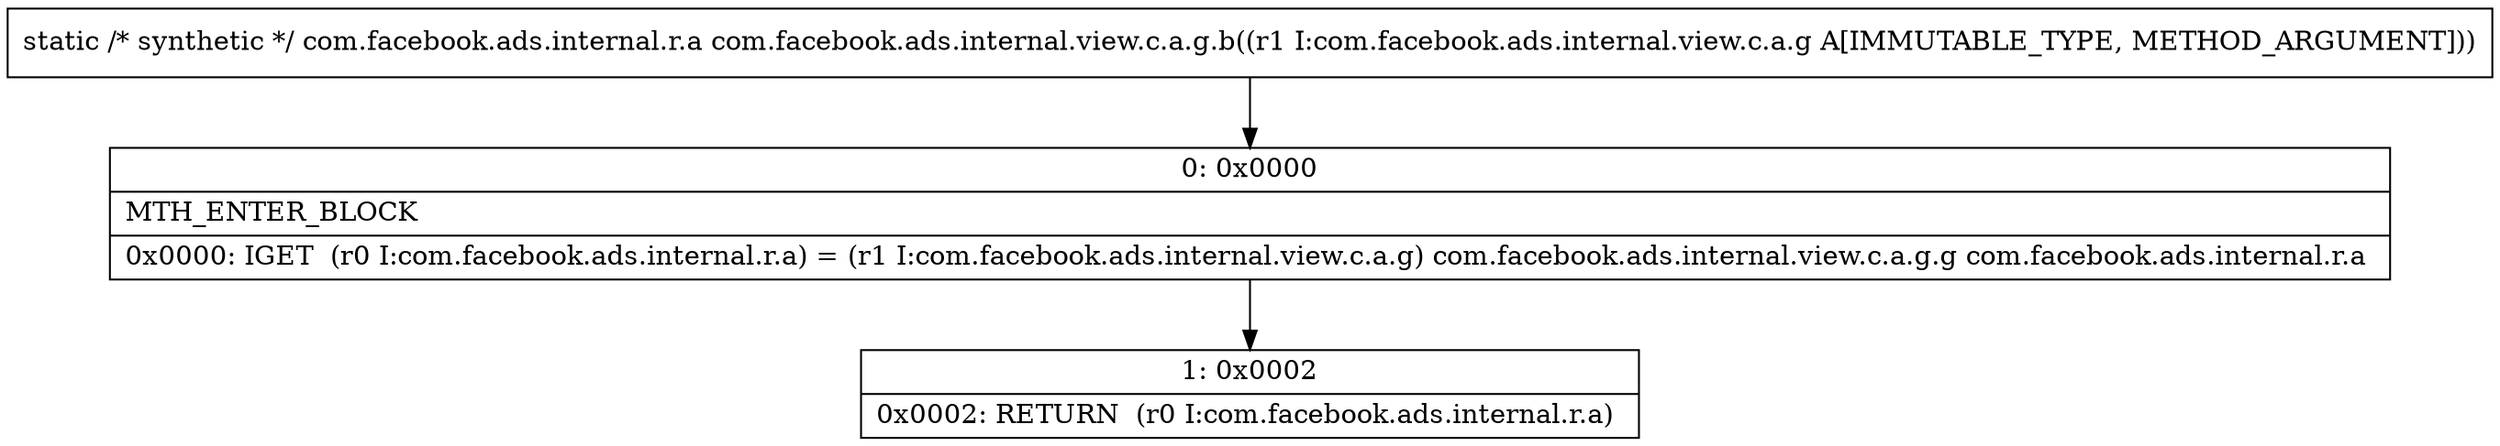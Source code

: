 digraph "CFG forcom.facebook.ads.internal.view.c.a.g.b(Lcom\/facebook\/ads\/internal\/view\/c\/a\/g;)Lcom\/facebook\/ads\/internal\/r\/a;" {
Node_0 [shape=record,label="{0\:\ 0x0000|MTH_ENTER_BLOCK\l|0x0000: IGET  (r0 I:com.facebook.ads.internal.r.a) = (r1 I:com.facebook.ads.internal.view.c.a.g) com.facebook.ads.internal.view.c.a.g.g com.facebook.ads.internal.r.a \l}"];
Node_1 [shape=record,label="{1\:\ 0x0002|0x0002: RETURN  (r0 I:com.facebook.ads.internal.r.a) \l}"];
MethodNode[shape=record,label="{static \/* synthetic *\/ com.facebook.ads.internal.r.a com.facebook.ads.internal.view.c.a.g.b((r1 I:com.facebook.ads.internal.view.c.a.g A[IMMUTABLE_TYPE, METHOD_ARGUMENT])) }"];
MethodNode -> Node_0;
Node_0 -> Node_1;
}

